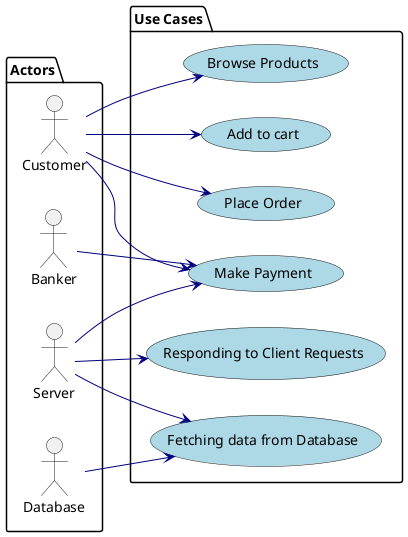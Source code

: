 @startuml
left to right direction

skinparam usecase {
    BackgroundColor lightblue
    ArrowColor navy
    ActorBorderColor red
}
package Actors {
    actor Customer
    actor Server
    actor Database
    actor Banker
}

package "Use Cases" {
    usecase "Browse Products"
    usecase "Add to cart"
    usecase "Place Order"
    usecase "Make Payment"
    usecase "Responding to Client Requests"
    usecase "Fetching data from Database"
}
skinparam actorStyle awesome
Customer --> (Browse Products)
Customer --> (Add to cart)
Customer --> (Place Order)
Customer --> (Make Payment)

Server --> (Make Payment)
Server --> (Responding to Client Requests)
Server --> (Fetching data from Database)

Database --> (Fetching data from Database)

Banker --> (Make Payment)

@enduml